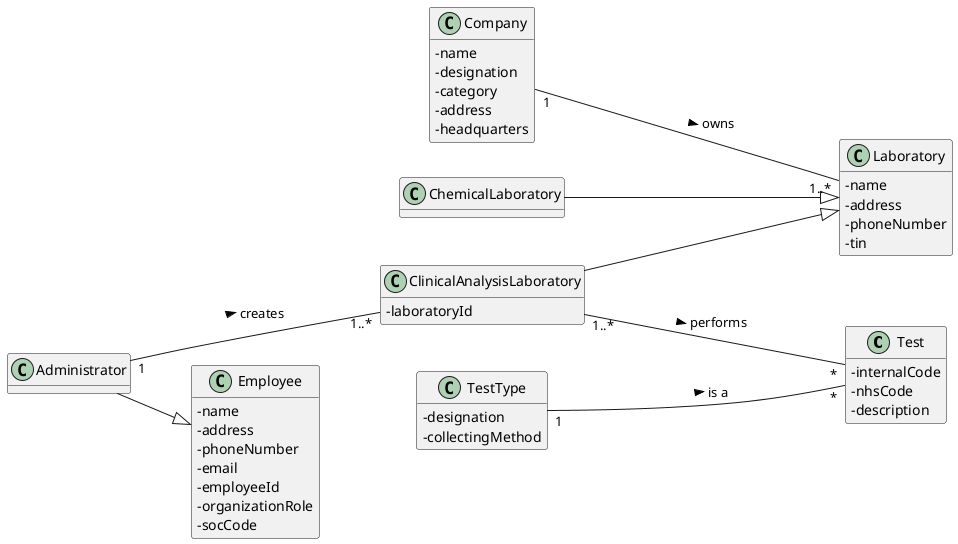 @startuml
hide methods
left to right direction
skinparam classAttributeIconSize 0


class Test{
-internalCode
-nhsCode
-description
}

class Company{
-name
-designation
-category
-address
-headquarters
}

class Laboratory {
  -name
  -address
  -phoneNumber
  -tin
}

class ClinicalAnalysisLaboratory {
  -laboratoryId
}

class Employee {
  -name
  -address
  -phoneNumber
  -email
  -employeeId
  -organizationRole
  -socCode
}

class TestType{
-designation
-collectingMethod
}

class ChemicalLaboratory{

}

class Administrator {

}

Company "1"---- "1..*" Laboratory : owns >
ClinicalAnalysisLaboratory ----|> Laboratory
ClinicalAnalysisLaboratory "1..*"----"*" Test : performs >
TestType "1"----"*" Test : is a >
Administrator "1"---"1..*"ClinicalAnalysisLaboratory : creates >
Administrator --|> Employee
ChemicalLaboratory ----|> Laboratory



@enduml